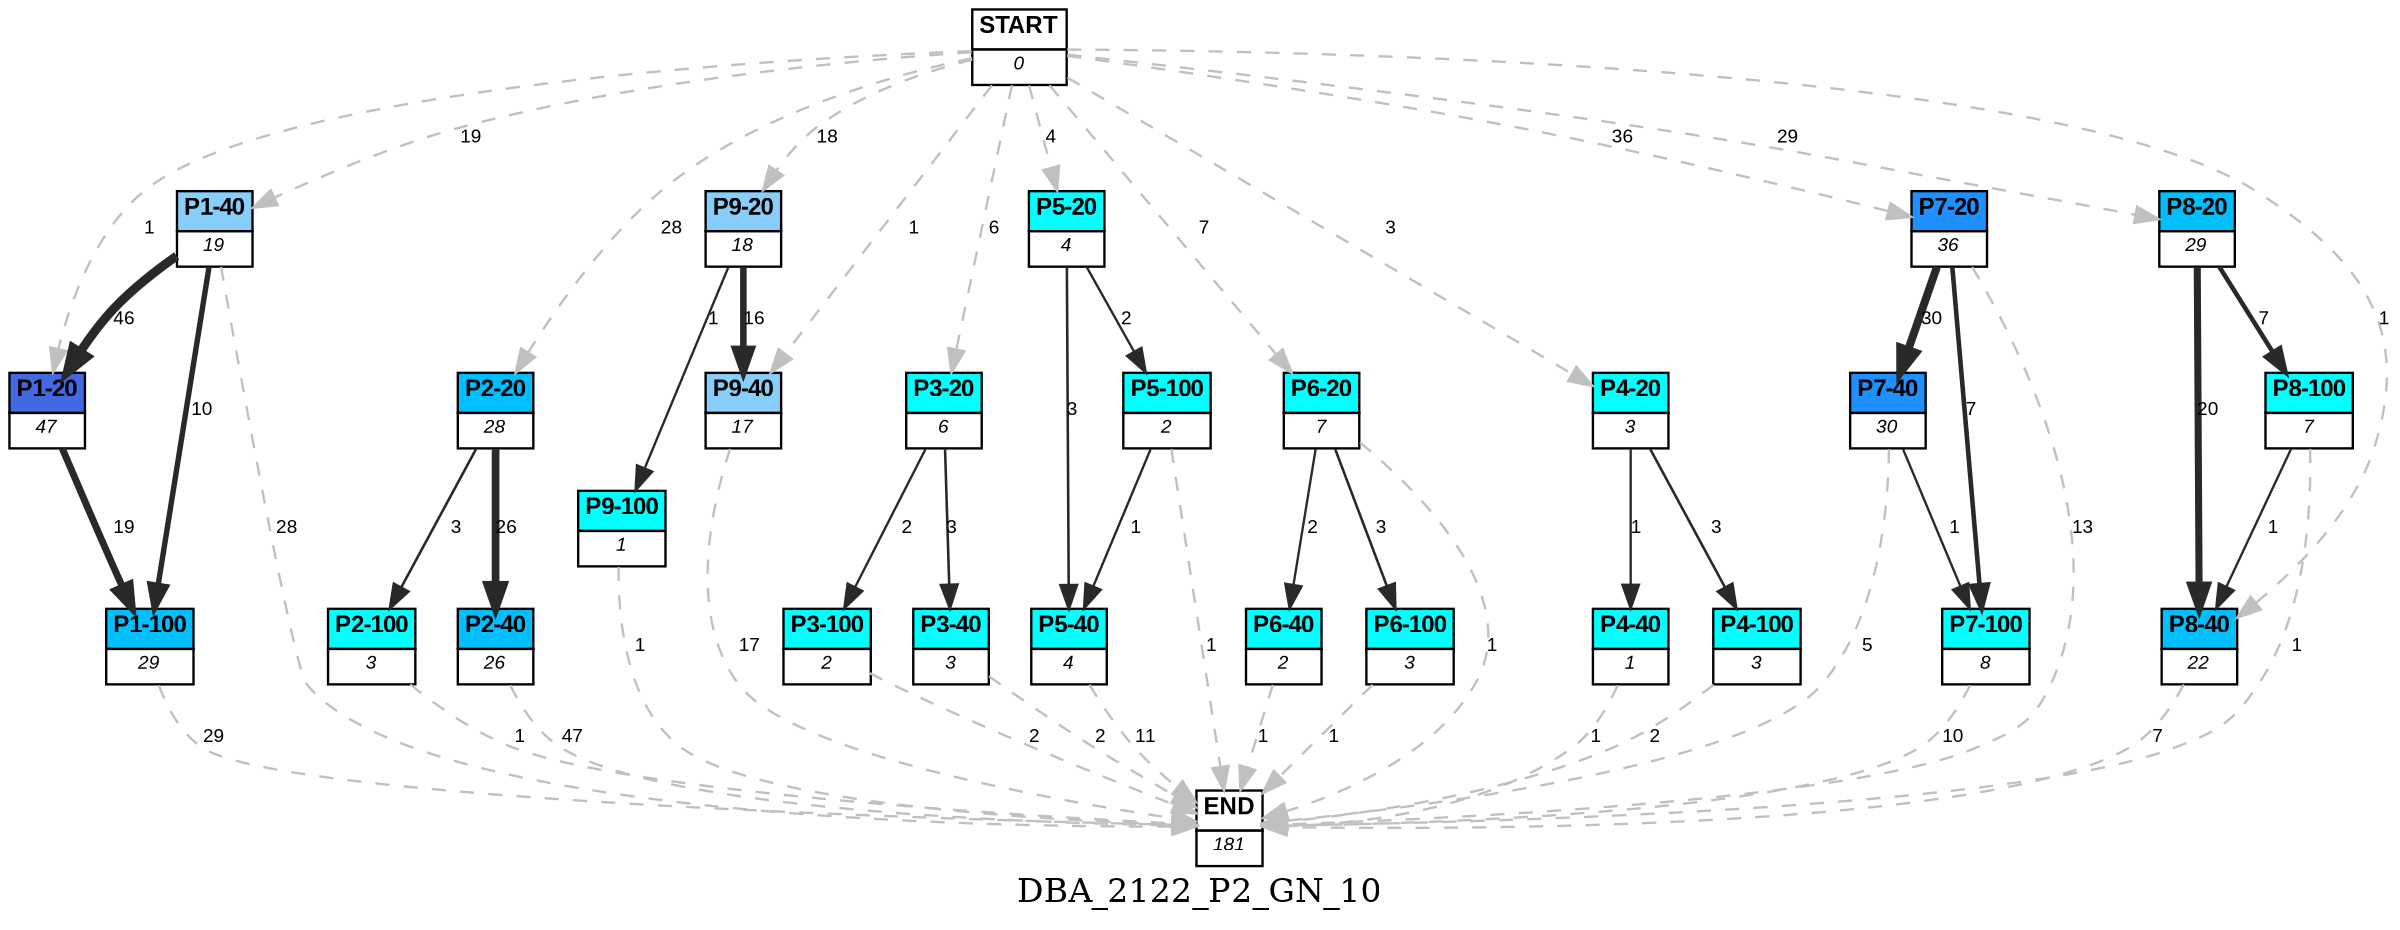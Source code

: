 digraph DBA_2122_P2_GN_10 {
	label=DBA_2122_P2_GN_10;
	dpi = 150
	size="16,11!";
	margin = 0;
"START" [shape=plain, label=<<table border="0" cellborder="1" cellspacing="0"><tr><td bgcolor="white"><FONT face="Arial" POINT-SIZE="10"><b>START</b></FONT></td></tr><tr><td bgcolor="white"><FONT face="Arial" POINT-SIZE="8"><i>0</i></FONT></td></tr></table>>]

"P1-40" [shape=plain, label=<<table border="0" cellborder="1" cellspacing="0"><tr><td bgcolor="lightskyblue"><FONT face="Arial" POINT-SIZE="10"><b>P1-40</b></FONT></td></tr><tr><td bgcolor="white"><FONT face="Arial" POINT-SIZE="8"><i>19</i></FONT></td></tr></table>>]

"P1-20" [shape=plain, label=<<table border="0" cellborder="1" cellspacing="0"><tr><td bgcolor="royalblue"><FONT face="Arial" POINT-SIZE="10"><b>P1-20</b></FONT></td></tr><tr><td bgcolor="white"><FONT face="Arial" POINT-SIZE="8"><i>47</i></FONT></td></tr></table>>]

"P1-100" [shape=plain, label=<<table border="0" cellborder="1" cellspacing="0"><tr><td bgcolor="deepskyblue"><FONT face="Arial" POINT-SIZE="10"><b>P1-100</b></FONT></td></tr><tr><td bgcolor="white"><FONT face="Arial" POINT-SIZE="8"><i>29</i></FONT></td></tr></table>>]

"P2-20" [shape=plain, label=<<table border="0" cellborder="1" cellspacing="0"><tr><td bgcolor="deepskyblue"><FONT face="Arial" POINT-SIZE="10"><b>P2-20</b></FONT></td></tr><tr><td bgcolor="white"><FONT face="Arial" POINT-SIZE="8"><i>28</i></FONT></td></tr></table>>]

"P2-40" [shape=plain, label=<<table border="0" cellborder="1" cellspacing="0"><tr><td bgcolor="deepskyblue"><FONT face="Arial" POINT-SIZE="10"><b>P2-40</b></FONT></td></tr><tr><td bgcolor="white"><FONT face="Arial" POINT-SIZE="8"><i>26</i></FONT></td></tr></table>>]

"P9-20" [shape=plain, label=<<table border="0" cellborder="1" cellspacing="0"><tr><td bgcolor="lightskyblue"><FONT face="Arial" POINT-SIZE="10"><b>P9-20</b></FONT></td></tr><tr><td bgcolor="white"><FONT face="Arial" POINT-SIZE="8"><i>18</i></FONT></td></tr></table>>]

"P9-40" [shape=plain, label=<<table border="0" cellborder="1" cellspacing="0"><tr><td bgcolor="lightskyblue"><FONT face="Arial" POINT-SIZE="10"><b>P9-40</b></FONT></td></tr><tr><td bgcolor="white"><FONT face="Arial" POINT-SIZE="8"><i>17</i></FONT></td></tr></table>>]

"P3-20" [shape=plain, label=<<table border="0" cellborder="1" cellspacing="0"><tr><td bgcolor="aqua"><FONT face="Arial" POINT-SIZE="10"><b>P3-20</b></FONT></td></tr><tr><td bgcolor="white"><FONT face="Arial" POINT-SIZE="8"><i>6</i></FONT></td></tr></table>>]

"P3-40" [shape=plain, label=<<table border="0" cellborder="1" cellspacing="0"><tr><td bgcolor="aqua"><FONT face="Arial" POINT-SIZE="10"><b>P3-40</b></FONT></td></tr><tr><td bgcolor="white"><FONT face="Arial" POINT-SIZE="8"><i>3</i></FONT></td></tr></table>>]

"P5-20" [shape=plain, label=<<table border="0" cellborder="1" cellspacing="0"><tr><td bgcolor="aqua"><FONT face="Arial" POINT-SIZE="10"><b>P5-20</b></FONT></td></tr><tr><td bgcolor="white"><FONT face="Arial" POINT-SIZE="8"><i>4</i></FONT></td></tr></table>>]

"P5-40" [shape=plain, label=<<table border="0" cellborder="1" cellspacing="0"><tr><td bgcolor="aqua"><FONT face="Arial" POINT-SIZE="10"><b>P5-40</b></FONT></td></tr><tr><td bgcolor="white"><FONT face="Arial" POINT-SIZE="8"><i>4</i></FONT></td></tr></table>>]

"P6-20" [shape=plain, label=<<table border="0" cellborder="1" cellspacing="0"><tr><td bgcolor="aqua"><FONT face="Arial" POINT-SIZE="10"><b>P6-20</b></FONT></td></tr><tr><td bgcolor="white"><FONT face="Arial" POINT-SIZE="8"><i>7</i></FONT></td></tr></table>>]

"P2-100" [shape=plain, label=<<table border="0" cellborder="1" cellspacing="0"><tr><td bgcolor="aqua"><FONT face="Arial" POINT-SIZE="10"><b>P2-100</b></FONT></td></tr><tr><td bgcolor="white"><FONT face="Arial" POINT-SIZE="8"><i>3</i></FONT></td></tr></table>>]

"P4-20" [shape=plain, label=<<table border="0" cellborder="1" cellspacing="0"><tr><td bgcolor="aqua"><FONT face="Arial" POINT-SIZE="10"><b>P4-20</b></FONT></td></tr><tr><td bgcolor="white"><FONT face="Arial" POINT-SIZE="8"><i>3</i></FONT></td></tr></table>>]

"P4-40" [shape=plain, label=<<table border="0" cellborder="1" cellspacing="0"><tr><td bgcolor="aqua"><FONT face="Arial" POINT-SIZE="10"><b>P4-40</b></FONT></td></tr><tr><td bgcolor="white"><FONT face="Arial" POINT-SIZE="8"><i>1</i></FONT></td></tr></table>>]

"P5-100" [shape=plain, label=<<table border="0" cellborder="1" cellspacing="0"><tr><td bgcolor="aqua"><FONT face="Arial" POINT-SIZE="10"><b>P5-100</b></FONT></td></tr><tr><td bgcolor="white"><FONT face="Arial" POINT-SIZE="8"><i>2</i></FONT></td></tr></table>>]

"P6-40" [shape=plain, label=<<table border="0" cellborder="1" cellspacing="0"><tr><td bgcolor="aqua"><FONT face="Arial" POINT-SIZE="10"><b>P6-40</b></FONT></td></tr><tr><td bgcolor="white"><FONT face="Arial" POINT-SIZE="8"><i>2</i></FONT></td></tr></table>>]

"P6-100" [shape=plain, label=<<table border="0" cellborder="1" cellspacing="0"><tr><td bgcolor="aqua"><FONT face="Arial" POINT-SIZE="10"><b>P6-100</b></FONT></td></tr><tr><td bgcolor="white"><FONT face="Arial" POINT-SIZE="8"><i>3</i></FONT></td></tr></table>>]

"P3-100" [shape=plain, label=<<table border="0" cellborder="1" cellspacing="0"><tr><td bgcolor="aqua"><FONT face="Arial" POINT-SIZE="10"><b>P3-100</b></FONT></td></tr><tr><td bgcolor="white"><FONT face="Arial" POINT-SIZE="8"><i>2</i></FONT></td></tr></table>>]

"P7-20" [shape=plain, label=<<table border="0" cellborder="1" cellspacing="0"><tr><td bgcolor="dodgerblue"><FONT face="Arial" POINT-SIZE="10"><b>P7-20</b></FONT></td></tr><tr><td bgcolor="white"><FONT face="Arial" POINT-SIZE="8"><i>36</i></FONT></td></tr></table>>]

"P8-20" [shape=plain, label=<<table border="0" cellborder="1" cellspacing="0"><tr><td bgcolor="deepskyblue"><FONT face="Arial" POINT-SIZE="10"><b>P8-20</b></FONT></td></tr><tr><td bgcolor="white"><FONT face="Arial" POINT-SIZE="8"><i>29</i></FONT></td></tr></table>>]

"P8-40" [shape=plain, label=<<table border="0" cellborder="1" cellspacing="0"><tr><td bgcolor="deepskyblue"><FONT face="Arial" POINT-SIZE="10"><b>P8-40</b></FONT></td></tr><tr><td bgcolor="white"><FONT face="Arial" POINT-SIZE="8"><i>22</i></FONT></td></tr></table>>]

"P4-100" [shape=plain, label=<<table border="0" cellborder="1" cellspacing="0"><tr><td bgcolor="aqua"><FONT face="Arial" POINT-SIZE="10"><b>P4-100</b></FONT></td></tr><tr><td bgcolor="white"><FONT face="Arial" POINT-SIZE="8"><i>3</i></FONT></td></tr></table>>]

"P7-40" [shape=plain, label=<<table border="0" cellborder="1" cellspacing="0"><tr><td bgcolor="dodgerblue"><FONT face="Arial" POINT-SIZE="10"><b>P7-40</b></FONT></td></tr><tr><td bgcolor="white"><FONT face="Arial" POINT-SIZE="8"><i>30</i></FONT></td></tr></table>>]

"P7-100" [shape=plain, label=<<table border="0" cellborder="1" cellspacing="0"><tr><td bgcolor="aqua"><FONT face="Arial" POINT-SIZE="10"><b>P7-100</b></FONT></td></tr><tr><td bgcolor="white"><FONT face="Arial" POINT-SIZE="8"><i>8</i></FONT></td></tr></table>>]

"P8-100" [shape=plain, label=<<table border="0" cellborder="1" cellspacing="0"><tr><td bgcolor="aqua"><FONT face="Arial" POINT-SIZE="10"><b>P8-100</b></FONT></td></tr><tr><td bgcolor="white"><FONT face="Arial" POINT-SIZE="8"><i>7</i></FONT></td></tr></table>>]

"P9-100" [shape=plain, label=<<table border="0" cellborder="1" cellspacing="0"><tr><td bgcolor="aqua"><FONT face="Arial" POINT-SIZE="10"><b>P9-100</b></FONT></td></tr><tr><td bgcolor="white"><FONT face="Arial" POINT-SIZE="8"><i>1</i></FONT></td></tr></table>>]

"END" [shape=plain, label=<<table border="0" cellborder="1" cellspacing="0"><tr><td bgcolor="white"><FONT face="Arial" POINT-SIZE="10"><b>END</b></FONT></td></tr><tr><td bgcolor="white"><FONT face="Arial" POINT-SIZE="8"><i>181</i></FONT></td></tr></table>>]

"START" -> "P1-40" [ style = dashed color=grey label ="19" labelfloat=false fontname="Arial" fontsize=8]

"START" -> "P1-20" [ style = dashed color=grey label ="1" labelfloat=false fontname="Arial" fontsize=8]

"START" -> "P2-20" [ style = dashed color=grey label ="28" labelfloat=false fontname="Arial" fontsize=8]

"START" -> "P9-20" [ style = dashed color=grey label ="18" labelfloat=false fontname="Arial" fontsize=8]

"START" -> "P9-40" [ style = dashed color=grey label ="1" labelfloat=false fontname="Arial" fontsize=8]

"START" -> "P3-20" [ style = dashed color=grey label ="6" labelfloat=false fontname="Arial" fontsize=8]

"START" -> "P5-20" [ style = dashed color=grey label ="4" labelfloat=false fontname="Arial" fontsize=8]

"START" -> "P6-20" [ style = dashed color=grey label ="7" labelfloat=false fontname="Arial" fontsize=8]

"START" -> "P4-20" [ style = dashed color=grey label ="3" labelfloat=false fontname="Arial" fontsize=8]

"START" -> "P7-20" [ style = dashed color=grey label ="36" labelfloat=false fontname="Arial" fontsize=8]

"START" -> "P8-20" [ style = dashed color=grey label ="29" labelfloat=false fontname="Arial" fontsize=8]

"START" -> "P8-40" [ style = dashed color=grey label ="1" labelfloat=false fontname="Arial" fontsize=8]

"P1-40" -> "P1-20" [ color=grey16 penwidth = "3.8286413964891"label ="46" labelfloat=false fontname="Arial" fontsize=8]

"P1-40" -> "P1-100" [ color=grey16 penwidth = "2.30258509299405"label ="10" labelfloat=false fontname="Arial" fontsize=8]

"P1-40" -> "END" [ style = dashed color=grey label ="28" labelfloat=false fontname="Arial" fontsize=8]

"P1-20" -> "P1-100" [ color=grey16 penwidth = "2.94443897916644"label ="19" labelfloat=false fontname="Arial" fontsize=8]

"P1-100" -> "END" [ style = dashed color=grey label ="29" labelfloat=false fontname="Arial" fontsize=8]

"P2-20" -> "P2-40" [ color=grey16 penwidth = "3.25809653802148"label ="26" labelfloat=false fontname="Arial" fontsize=8]

"P2-20" -> "P2-100" [ color=grey16 penwidth = "1.09861228866811"label ="3" labelfloat=false fontname="Arial" fontsize=8]

"P2-40" -> "END" [ style = dashed color=grey label ="47" labelfloat=false fontname="Arial" fontsize=8]

"P9-20" -> "P9-40" [ color=grey16 penwidth = "2.77258872223978"label ="16" labelfloat=false fontname="Arial" fontsize=8]

"P9-20" -> "P9-100" [ color=grey16 penwidth = "1"label ="1" labelfloat=false fontname="Arial" fontsize=8]

"P9-40" -> "END" [ style = dashed color=grey label ="17" labelfloat=false fontname="Arial" fontsize=8]

"P3-20" -> "P3-40" [ color=grey16 penwidth = "1.09861228866811"label ="3" labelfloat=false fontname="Arial" fontsize=8]

"P3-20" -> "P3-100" [ color=grey16 penwidth = "1"label ="2" labelfloat=false fontname="Arial" fontsize=8]

"P3-40" -> "END" [ style = dashed color=grey label ="2" labelfloat=false fontname="Arial" fontsize=8]

"P5-20" -> "P5-40" [ color=grey16 penwidth = "1.09861228866811"label ="3" labelfloat=false fontname="Arial" fontsize=8]

"P5-20" -> "P5-100" [ color=grey16 penwidth = "1"label ="2" labelfloat=false fontname="Arial" fontsize=8]

"P5-40" -> "END" [ style = dashed color=grey label ="11" labelfloat=false fontname="Arial" fontsize=8]

"P6-20" -> "P6-40" [ color=grey16 penwidth = "1"label ="2" labelfloat=false fontname="Arial" fontsize=8]

"P6-20" -> "P6-100" [ color=grey16 penwidth = "1.09861228866811"label ="3" labelfloat=false fontname="Arial" fontsize=8]

"P6-20" -> "END" [ style = dashed color=grey label ="1" labelfloat=false fontname="Arial" fontsize=8]

"P2-100" -> "END" [ style = dashed color=grey label ="1" labelfloat=false fontname="Arial" fontsize=8]

"P4-20" -> "P4-40" [ color=grey16 penwidth = "1"label ="1" labelfloat=false fontname="Arial" fontsize=8]

"P4-20" -> "P4-100" [ color=grey16 penwidth = "1.09861228866811"label ="3" labelfloat=false fontname="Arial" fontsize=8]

"P4-40" -> "END" [ style = dashed color=grey label ="1" labelfloat=false fontname="Arial" fontsize=8]

"P5-100" -> "P5-40" [ color=grey16 penwidth = "1"label ="1" labelfloat=false fontname="Arial" fontsize=8]

"P5-100" -> "END" [ style = dashed color=grey label ="1" labelfloat=false fontname="Arial" fontsize=8]

"P6-40" -> "END" [ style = dashed color=grey label ="1" labelfloat=false fontname="Arial" fontsize=8]

"P6-100" -> "END" [ style = dashed color=grey label ="1" labelfloat=false fontname="Arial" fontsize=8]

"P3-100" -> "END" [ style = dashed color=grey label ="2" labelfloat=false fontname="Arial" fontsize=8]

"P7-20" -> "P7-40" [ color=grey16 penwidth = "3.40119738166216"label ="30" labelfloat=false fontname="Arial" fontsize=8]

"P7-20" -> "P7-100" [ color=grey16 penwidth = "1.94591014905531"label ="7" labelfloat=false fontname="Arial" fontsize=8]

"P7-20" -> "END" [ style = dashed color=grey label ="13" labelfloat=false fontname="Arial" fontsize=8]

"P8-20" -> "P8-40" [ color=grey16 penwidth = "2.99573227355399"label ="20" labelfloat=false fontname="Arial" fontsize=8]

"P8-20" -> "P8-100" [ color=grey16 penwidth = "1.94591014905531"label ="7" labelfloat=false fontname="Arial" fontsize=8]

"P8-40" -> "END" [ style = dashed color=grey label ="7" labelfloat=false fontname="Arial" fontsize=8]

"P4-100" -> "END" [ style = dashed color=grey label ="2" labelfloat=false fontname="Arial" fontsize=8]

"P7-40" -> "P7-100" [ color=grey16 penwidth = "1"label ="1" labelfloat=false fontname="Arial" fontsize=8]

"P7-40" -> "END" [ style = dashed color=grey label ="5" labelfloat=false fontname="Arial" fontsize=8]

"P7-100" -> "END" [ style = dashed color=grey label ="10" labelfloat=false fontname="Arial" fontsize=8]

"P8-100" -> "P8-40" [ color=grey16 penwidth = "1"label ="1" labelfloat=false fontname="Arial" fontsize=8]

"P8-100" -> "END" [ style = dashed color=grey label ="1" labelfloat=false fontname="Arial" fontsize=8]

"P9-100" -> "END" [ style = dashed color=grey label ="1" labelfloat=false fontname="Arial" fontsize=8]

}
